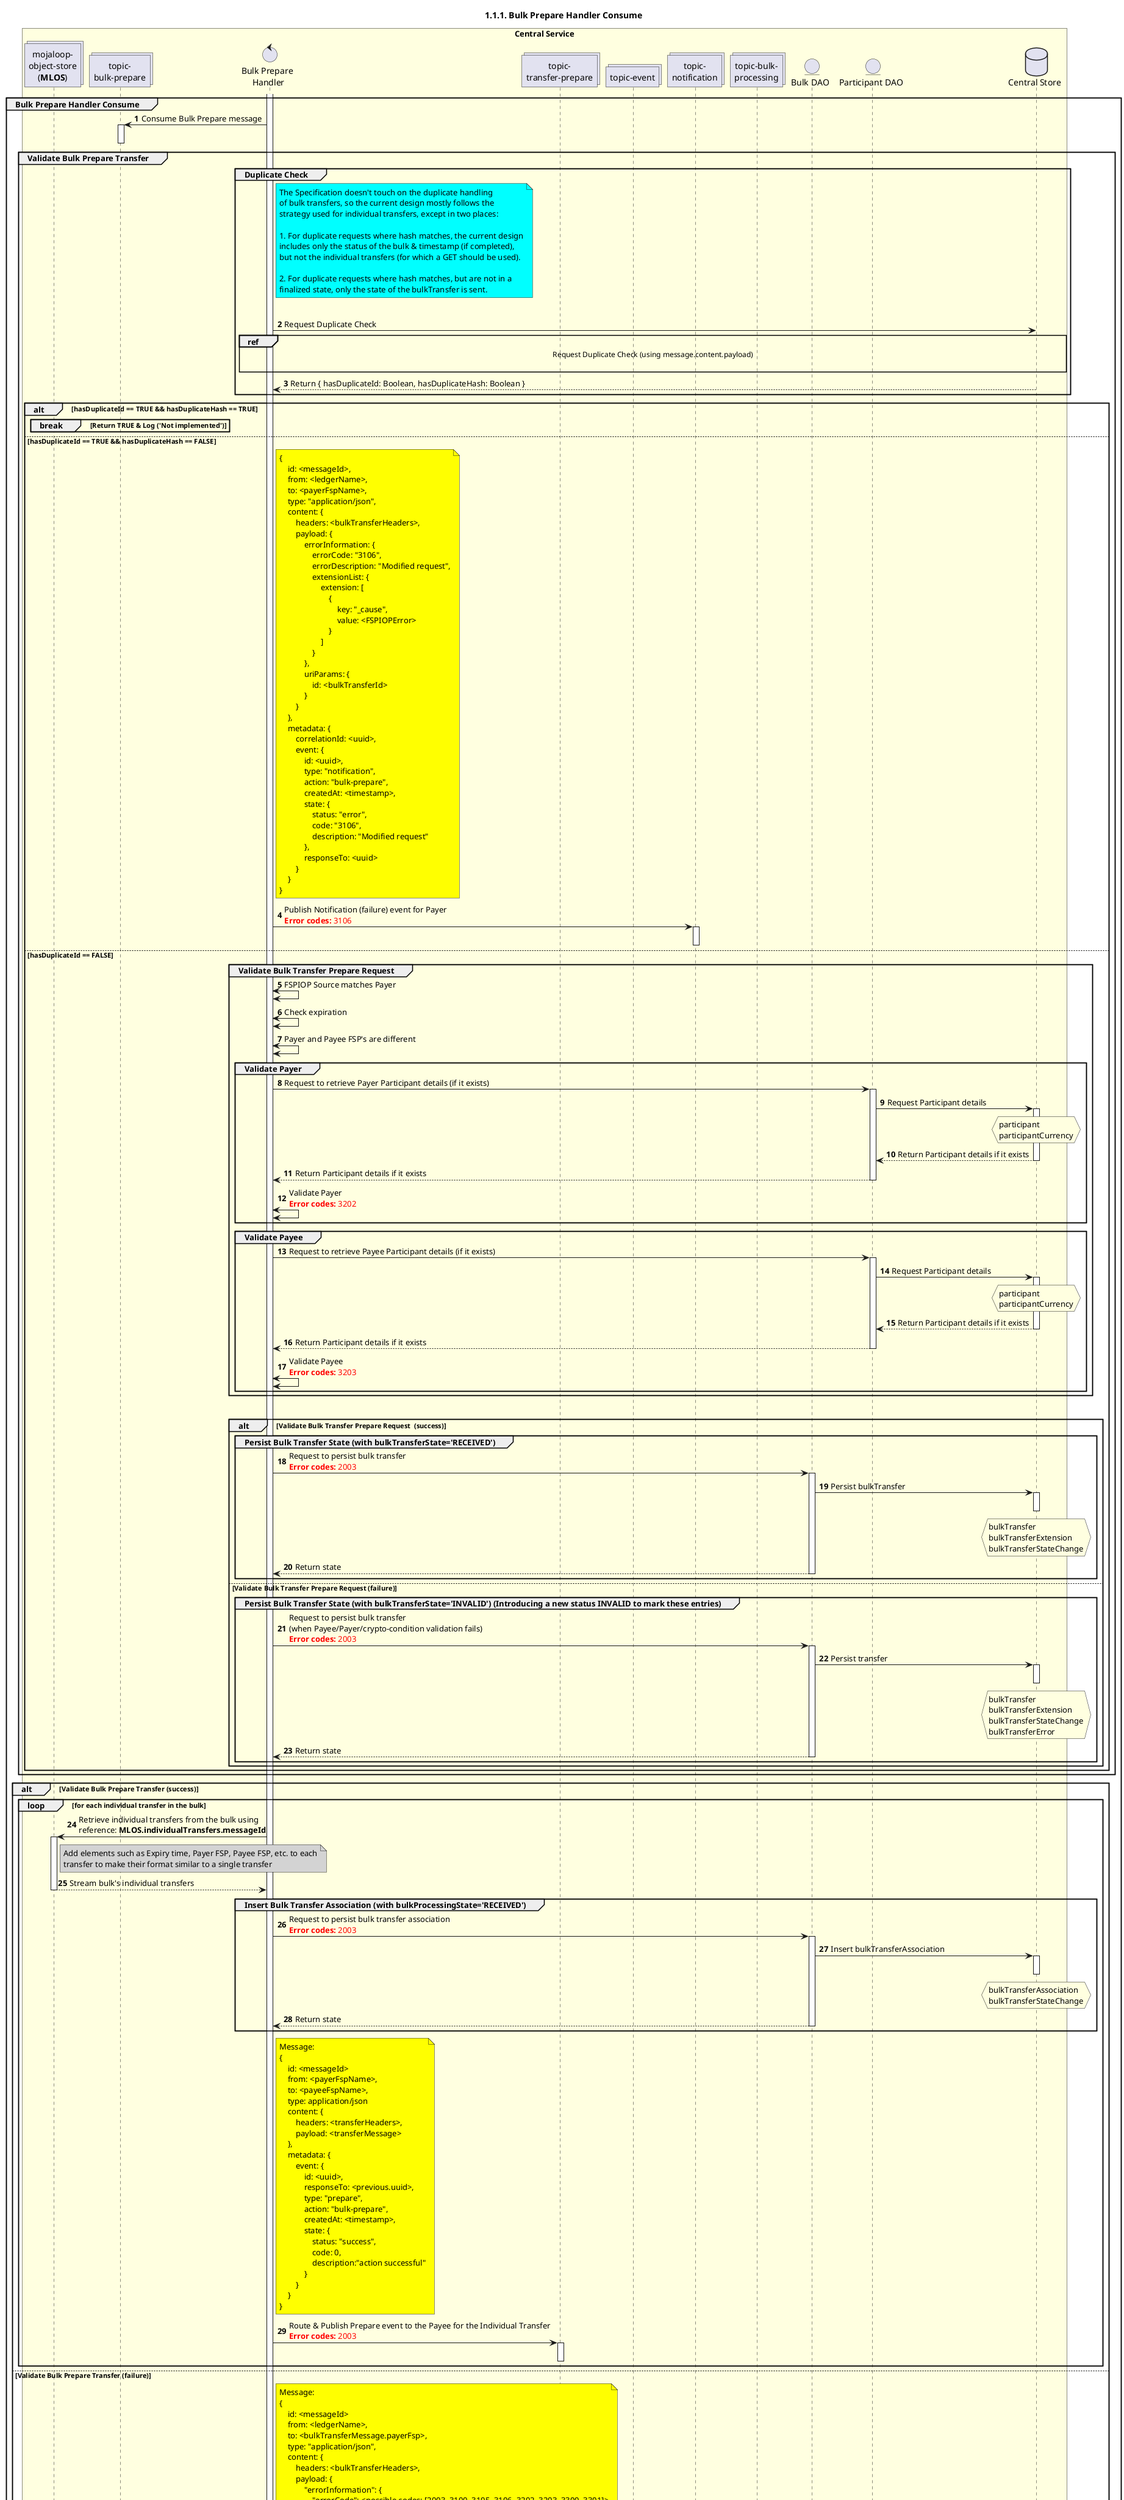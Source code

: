 /'*****
 License
 --------------
 Copyright © 2017 Bill & Melinda Gates Foundation
 The Mojaloop files are made available by the Bill & Melinda Gates Foundation under the Apache License, Version 2.0 (the "License") and you may not use these files except in compliance with the License. You may obtain a copy of the License at
 http://www.apache.org/licenses/LICENSE-2.0
 Unless required by applicable law or agreed to in writing, the Mojaloop files are distributed on an "AS IS" BASIS, WITHOUT WARRANTIES OR CONDITIONS OF ANY KIND, either express or implied. See the License for the specific language governing permissions and limitations under the License.
 Contributors
 --------------
 This is the official list of the Mojaloop project contributors for this file.
 Names of the original copyright holders (individuals or organizations)
 should be listed with a '*' in the first column. People who have
 contributed from an organization can be listed under the organization
 that actually holds the copyright for their contributions (see the
 Gates Foundation organization for an example). Those individuals should have
 their names indented and be marked with a '-'. Email address can be added
 optionally within square brackets <email>.
 * Gates Foundation
 - Name Surname <name.surname@gatesfoundation.com>

 * Samuel Kummary <sam@modusbox.com>
 --------------
 ******'/

@startuml
' declare title
title 1.1.1. Bulk Prepare Handler Consume

autonumber

' Actor Keys:
'   boundary - APIs/Interfaces, etc
'   collections - Kafka Topics
'   control - Kafka Consumers
'   entity - Database Access Objects
'   database - Database Persistance Store

' declare actors
collections "topic-\nbulk-prepare" as TOPIC_BULK_PREPARE
collections "mojaloop-\nobject-store\n(**MLOS**)" as OBJECT_STORE
control "Bulk Prepare \nHandler" as BULK_PREP_HANDLER
collections "topic-\ntransfer-prepare" as TOPIC_TRANSFER_PREPARE
collections "topic-event" as TOPIC_EVENTS
collections "topic-\nnotification" as TOPIC_NOTIFICATIONS
collections "topic-bulk-\nprocessing" as TOPIC_BULK_PROCESSING
entity "Bulk DAO" as BULK_DAO
entity "Participant DAO" as PARTICIPANT_DAO
database "Central Store" as DB

box "Central Service" #LightYellow
    participant OBJECT_STORE
    participant TOPIC_BULK_PREPARE
    participant BULK_PREP_HANDLER
    participant TOPIC_TRANSFER_PREPARE
    participant TOPIC_EVENTS
    participant TOPIC_NOTIFICATIONS
    participant TOPIC_BULK_PROCESSING
    participant BULK_DAO
    participant PARTICIPANT_DAO
    participant DB
end box

' start flow
activate BULK_PREP_HANDLER
group Bulk Prepare Handler Consume
    TOPIC_BULK_PREPARE <- BULK_PREP_HANDLER: Consume Bulk Prepare message
    activate TOPIC_BULK_PREPARE
    deactivate TOPIC_BULK_PREPARE
    group Validate Bulk Prepare Transfer 
        group Duplicate Check
            note right of BULK_PREP_HANDLER #cyan
                The Specification doesn't touch on the duplicate handling
                of bulk transfers, so the current design mostly follows the
                strategy used for individual transfers, except in two places:

                1. For duplicate requests where hash matches, the current design
                includes only the status of the bulk & timestamp (if completed),
                but not the individual transfers (for which a GET should be used).

                2. For duplicate requests where hash matches, but are not in a
                finalized state, only the state of the bulkTransfer is sent.
            end note
            |||
            BULK_PREP_HANDLER -> DB: Request Duplicate Check
            ref over BULK_PREP_HANDLER, DB:  Request Duplicate Check (using message.content.payload)\n
            DB --> BULK_PREP_HANDLER: Return { hasDuplicateId: Boolean, hasDuplicateHash: Boolean }
        end

        alt hasDuplicateId == TRUE && hasDuplicateHash == TRUE
            break Return TRUE & Log ('Not implemented')
            end
        else hasDuplicateId == TRUE && hasDuplicateHash == FALSE
            note right of BULK_PREP_HANDLER #yellow
                {
                    id: <messageId>,
                    from: <ledgerName>,
                    to: <payerFspName>,
                    type: "application/json",
                    content: {
                        headers: <bulkTransferHeaders>,
                        payload: {
                            errorInformation: {
                                errorCode: "3106",
                                errorDescription: "Modified request",
                                extensionList: {
                                    extension: [
                                        {
                                            key: "_cause",
                                            value: <FSPIOPError>
                                        }
                                    ]
                                }
                            },
                            uriParams: {
                                id: <bulkTransferId>
                            }
                        }
                    },
                    metadata: {
                        correlationId: <uuid>,
                        event: {
                            id: <uuid>,
                            type: "notification",
                            action: "bulk-prepare",
                            createdAt: <timestamp>,
                            state: {
                                status: "error",
                                code: "3106",
                                description: "Modified request"
                            },
                            responseTo: <uuid>
                        }
                    }
                }
            end note
            BULK_PREP_HANDLER -> TOPIC_NOTIFICATIONS: Publish Notification (failure) event for Payer\n<color #FF0000><b>Error codes:</b> 3106</color>
            activate TOPIC_NOTIFICATIONS
            deactivate TOPIC_NOTIFICATIONS
        else hasDuplicateId == FALSE
            group Validate Bulk Transfer Prepare Request
                BULK_PREP_HANDLER <-> BULK_PREP_HANDLER: FSPIOP Source matches Payer
                BULK_PREP_HANDLER <-> BULK_PREP_HANDLER: Check expiration
                BULK_PREP_HANDLER <-> BULK_PREP_HANDLER: Payer and Payee FSP's are different
                group Validate Payer
                    BULK_PREP_HANDLER -> PARTICIPANT_DAO: Request to retrieve Payer Participant details (if it exists)
                    activate PARTICIPANT_DAO
                    PARTICIPANT_DAO -> DB: Request Participant details
                    hnote over DB #lightyellow
                        participant
                        participantCurrency
                    end note
                    activate DB
                    PARTICIPANT_DAO <-- DB: Return Participant details if it exists
                    deactivate DB
                    PARTICIPANT_DAO --> BULK_PREP_HANDLER: Return Participant details if it exists
                    deactivate PARTICIPANT_DAO
                    BULK_PREP_HANDLER <-> BULK_PREP_HANDLER: Validate Payer\n<color #FF0000><b>Error codes:</b> 3202</color>
                end
                group Validate Payee
                    BULK_PREP_HANDLER -> PARTICIPANT_DAO: Request to retrieve Payee Participant details (if it exists)
                    activate PARTICIPANT_DAO
                    PARTICIPANT_DAO -> DB: Request Participant details
                    hnote over DB #lightyellow
                        participant
                        participantCurrency
                    end note
                    activate DB
                    PARTICIPANT_DAO <-- DB: Return Participant details if it exists
                    deactivate DB
                    PARTICIPANT_DAO --> BULK_PREP_HANDLER: Return Participant details if it exists
                    deactivate PARTICIPANT_DAO
                    BULK_PREP_HANDLER <-> BULK_PREP_HANDLER: Validate Payee\n<color #FF0000><b>Error codes:</b> 3203</color>
                end
            end
            |||
            alt Validate Bulk Transfer Prepare Request  (success)
                group Persist Bulk Transfer State (with bulkTransferState='RECEIVED')
                    BULK_PREP_HANDLER -> BULK_DAO: Request to persist bulk transfer\n<color #FF0000><b>Error codes:</b> 2003</color>
                    activate BULK_DAO
                    BULK_DAO -> DB: Persist bulkTransfer
                    hnote over DB #lightyellow
                        bulkTransfer
                        bulkTransferExtension
                        bulkTransferStateChange
                    end note
                    activate DB
                    deactivate DB
                    BULK_DAO --> BULK_PREP_HANDLER: Return state
                    deactivate BULK_DAO
                end
            else Validate Bulk Transfer Prepare Request (failure)
                group Persist Bulk Transfer State (with bulkTransferState='INVALID') (Introducing a new status INVALID to mark these entries)
                    BULK_PREP_HANDLER -> BULK_DAO: Request to persist bulk transfer\n(when Payee/Payer/crypto-condition validation fails)\n<color #FF0000><b>Error codes:</b> 2003</color>
                    activate BULK_DAO
                    BULK_DAO -> DB: Persist transfer
                    hnote over DB #lightyellow
                        bulkTransfer
                        bulkTransferExtension
                        bulkTransferStateChange
                        bulkTransferError
                    end note
                    activate DB
                    deactivate DB
                    BULK_DAO --> BULK_PREP_HANDLER: Return state
                    deactivate BULK_DAO
                end
            end
        end
    end
    alt Validate Bulk Prepare Transfer (success)
        loop for each individual transfer in the bulk
            BULK_PREP_HANDLER -> OBJECT_STORE: Retrieve individual transfers from the bulk using\nreference: **MLOS.individualTransfers.messageId**
            activate OBJECT_STORE
            note right of OBJECT_STORE #lightgrey
                Add elements such as Expiry time, Payer FSP, Payee FSP, etc. to each
                transfer to make their format similar to a single transfer
            end note
            OBJECT_STORE --> BULK_PREP_HANDLER: Stream bulk's individual transfers
            deactivate OBJECT_STORE

            group Insert Bulk Transfer Association (with bulkProcessingState='RECEIVED')
                BULK_PREP_HANDLER -> BULK_DAO: Request to persist bulk transfer association\n<color #FF0000><b>Error codes:</b> 2003</color>
                activate BULK_DAO
                BULK_DAO -> DB: Insert bulkTransferAssociation
                hnote over DB #lightyellow
                    bulkTransferAssociation
                    bulkTransferStateChange
                end note
                activate DB
                deactivate DB
                BULK_DAO --> BULK_PREP_HANDLER: Return state
                deactivate BULK_DAO
            end

            note right of BULK_PREP_HANDLER #yellow
                Message:
                {
                    id: <messageId>
                    from: <payerFspName>,
                    to: <payeeFspName>,
                    type: application/json
                    content: {
                        headers: <transferHeaders>,
                        payload: <transferMessage>
                    },
                    metadata: {
                        event: {
                            id: <uuid>,
                            responseTo: <previous.uuid>,
                            type: "prepare",
                            action: "bulk-prepare",
                            createdAt: <timestamp>,
                            state: {
                                status: "success",
                                code: 0,
                                description:"action successful"
                            }
                        }
                    }
                }
            end note
            BULK_PREP_HANDLER -> TOPIC_TRANSFER_PREPARE: Route & Publish Prepare event to the Payee for the Individual Transfer\n<color #FF0000><b>Error codes:</b> 2003</color>
            activate TOPIC_TRANSFER_PREPARE
            deactivate TOPIC_TRANSFER_PREPARE
        end
    else Validate Bulk Prepare Transfer (failure)
        note right of BULK_PREP_HANDLER #yellow
            Message:
            {
                id: <messageId>
                from: <ledgerName>,
                to: <bulkTransferMessage.payerFsp>,
                type: "application/json",
                content: {
                    headers: <bulkTransferHeaders>,
                    payload: {
                        "errorInformation": {
                            "errorCode": <possible codes: [2003, 3100, 3105, 3106, 3202, 3203, 3300, 3301]>
                            "errorDescription": "<refer to section 7.6 for description>",
                            "extensionList": <transferMessage.extensionList>
                    }
                },
                metadata: {
                    event: {
                        id: <uuid>,
                        responseTo: <previous.uuid>,
                        type: "bulk-processing",
                        action: "bulk-abort",
                        createdAt: <timestamp>,
                        state: {
                            status: "error",
                            code: <errorInformation.errorCode>
                            description: <errorInformation.errorDescription>
                        }
                    }
                }
            }
        end note
        BULK_PREP_HANDLER -> TOPIC_BULK_PROCESSING: Publish Processing (failure) event for Payer\n<color #FF0000><b>Error codes:</b> 2003</color>
        activate TOPIC_BULK_PROCESSING
        deactivate TOPIC_BULK_PROCESSING
        group Insert Bulk Transfer Association (with bulkProcessingState='INVALID')
            BULK_PREP_HANDLER -> BULK_DAO: Request to persist bulk transfer association\n<color #FF0000><b>Error codes:</b> 2003</color>
            activate BULK_DAO
            BULK_DAO -> DB: Insert bulkTransferAssociation
            hnote over DB #lightyellow
                bulkTransferAssociation
                bulkTransferStateChange
            end note
            activate DB
            deactivate DB
            BULK_DAO --> BULK_PREP_HANDLER: Return state
            deactivate BULK_DAO
        end

    end
end
deactivate BULK_PREP_HANDLER
@enduml

